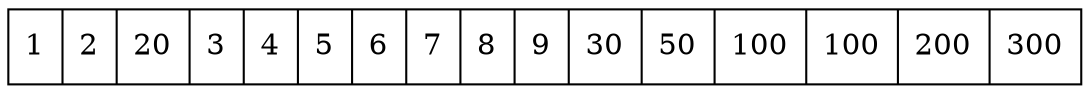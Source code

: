 digraph G{ node [shape = record ];
 rankdir=LR;X[label="{ 1|2|20|3|4|5|6|7|8|9|30|50|100|100|200|300}"]}
